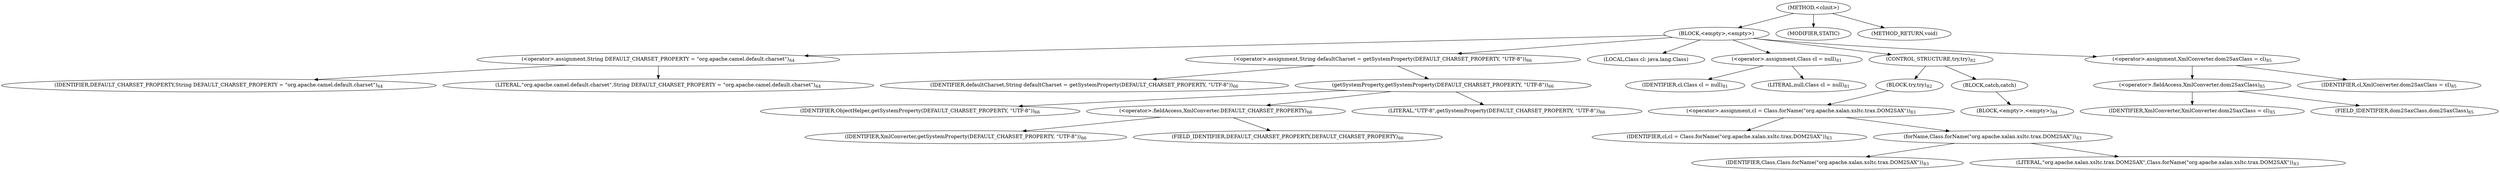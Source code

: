 digraph "&lt;clinit&gt;" {  
"1443" [label = <(METHOD,&lt;clinit&gt;)> ]
"1444" [label = <(BLOCK,&lt;empty&gt;,&lt;empty&gt;)> ]
"1445" [label = <(&lt;operator&gt;.assignment,String DEFAULT_CHARSET_PROPERTY = &quot;org.apache.camel.default.charset&quot;)<SUB>64</SUB>> ]
"1446" [label = <(IDENTIFIER,DEFAULT_CHARSET_PROPERTY,String DEFAULT_CHARSET_PROPERTY = &quot;org.apache.camel.default.charset&quot;)<SUB>64</SUB>> ]
"1447" [label = <(LITERAL,&quot;org.apache.camel.default.charset&quot;,String DEFAULT_CHARSET_PROPERTY = &quot;org.apache.camel.default.charset&quot;)<SUB>64</SUB>> ]
"1448" [label = <(&lt;operator&gt;.assignment,String defaultCharset = getSystemProperty(DEFAULT_CHARSET_PROPERTY, &quot;UTF-8&quot;))<SUB>66</SUB>> ]
"1449" [label = <(IDENTIFIER,defaultCharset,String defaultCharset = getSystemProperty(DEFAULT_CHARSET_PROPERTY, &quot;UTF-8&quot;))<SUB>66</SUB>> ]
"1450" [label = <(getSystemProperty,getSystemProperty(DEFAULT_CHARSET_PROPERTY, &quot;UTF-8&quot;))<SUB>66</SUB>> ]
"1451" [label = <(IDENTIFIER,ObjectHelper,getSystemProperty(DEFAULT_CHARSET_PROPERTY, &quot;UTF-8&quot;))<SUB>66</SUB>> ]
"1452" [label = <(&lt;operator&gt;.fieldAccess,XmlConverter.DEFAULT_CHARSET_PROPERTY)<SUB>66</SUB>> ]
"1453" [label = <(IDENTIFIER,XmlConverter,getSystemProperty(DEFAULT_CHARSET_PROPERTY, &quot;UTF-8&quot;))<SUB>66</SUB>> ]
"1454" [label = <(FIELD_IDENTIFIER,DEFAULT_CHARSET_PROPERTY,DEFAULT_CHARSET_PROPERTY)<SUB>66</SUB>> ]
"1455" [label = <(LITERAL,&quot;UTF-8&quot;,getSystemProperty(DEFAULT_CHARSET_PROPERTY, &quot;UTF-8&quot;))<SUB>66</SUB>> ]
"1456" [label = <(LOCAL,Class cl: java.lang.Class)> ]
"1457" [label = <(&lt;operator&gt;.assignment,Class cl = null)<SUB>81</SUB>> ]
"1458" [label = <(IDENTIFIER,cl,Class cl = null)<SUB>81</SUB>> ]
"1459" [label = <(LITERAL,null,Class cl = null)<SUB>81</SUB>> ]
"1460" [label = <(CONTROL_STRUCTURE,try,try)<SUB>82</SUB>> ]
"1461" [label = <(BLOCK,try,try)<SUB>82</SUB>> ]
"1462" [label = <(&lt;operator&gt;.assignment,cl = Class.forName(&quot;org.apache.xalan.xsltc.trax.DOM2SAX&quot;))<SUB>83</SUB>> ]
"1463" [label = <(IDENTIFIER,cl,cl = Class.forName(&quot;org.apache.xalan.xsltc.trax.DOM2SAX&quot;))<SUB>83</SUB>> ]
"1464" [label = <(forName,Class.forName(&quot;org.apache.xalan.xsltc.trax.DOM2SAX&quot;))<SUB>83</SUB>> ]
"1465" [label = <(IDENTIFIER,Class,Class.forName(&quot;org.apache.xalan.xsltc.trax.DOM2SAX&quot;))<SUB>83</SUB>> ]
"1466" [label = <(LITERAL,&quot;org.apache.xalan.xsltc.trax.DOM2SAX&quot;,Class.forName(&quot;org.apache.xalan.xsltc.trax.DOM2SAX&quot;))<SUB>83</SUB>> ]
"1467" [label = <(BLOCK,catch,catch)> ]
"1468" [label = <(BLOCK,&lt;empty&gt;,&lt;empty&gt;)<SUB>84</SUB>> ]
"1469" [label = <(&lt;operator&gt;.assignment,XmlConverter.dom2SaxClass = cl)<SUB>85</SUB>> ]
"1470" [label = <(&lt;operator&gt;.fieldAccess,XmlConverter.dom2SaxClass)<SUB>85</SUB>> ]
"1471" [label = <(IDENTIFIER,XmlConverter,XmlConverter.dom2SaxClass = cl)<SUB>85</SUB>> ]
"1472" [label = <(FIELD_IDENTIFIER,dom2SaxClass,dom2SaxClass)<SUB>85</SUB>> ]
"1473" [label = <(IDENTIFIER,cl,XmlConverter.dom2SaxClass = cl)<SUB>85</SUB>> ]
"1474" [label = <(MODIFIER,STATIC)> ]
"1475" [label = <(METHOD_RETURN,void)> ]
  "1443" -> "1444" 
  "1443" -> "1474" 
  "1443" -> "1475" 
  "1444" -> "1445" 
  "1444" -> "1448" 
  "1444" -> "1456" 
  "1444" -> "1457" 
  "1444" -> "1460" 
  "1444" -> "1469" 
  "1445" -> "1446" 
  "1445" -> "1447" 
  "1448" -> "1449" 
  "1448" -> "1450" 
  "1450" -> "1451" 
  "1450" -> "1452" 
  "1450" -> "1455" 
  "1452" -> "1453" 
  "1452" -> "1454" 
  "1457" -> "1458" 
  "1457" -> "1459" 
  "1460" -> "1461" 
  "1460" -> "1467" 
  "1461" -> "1462" 
  "1462" -> "1463" 
  "1462" -> "1464" 
  "1464" -> "1465" 
  "1464" -> "1466" 
  "1467" -> "1468" 
  "1469" -> "1470" 
  "1469" -> "1473" 
  "1470" -> "1471" 
  "1470" -> "1472" 
}
